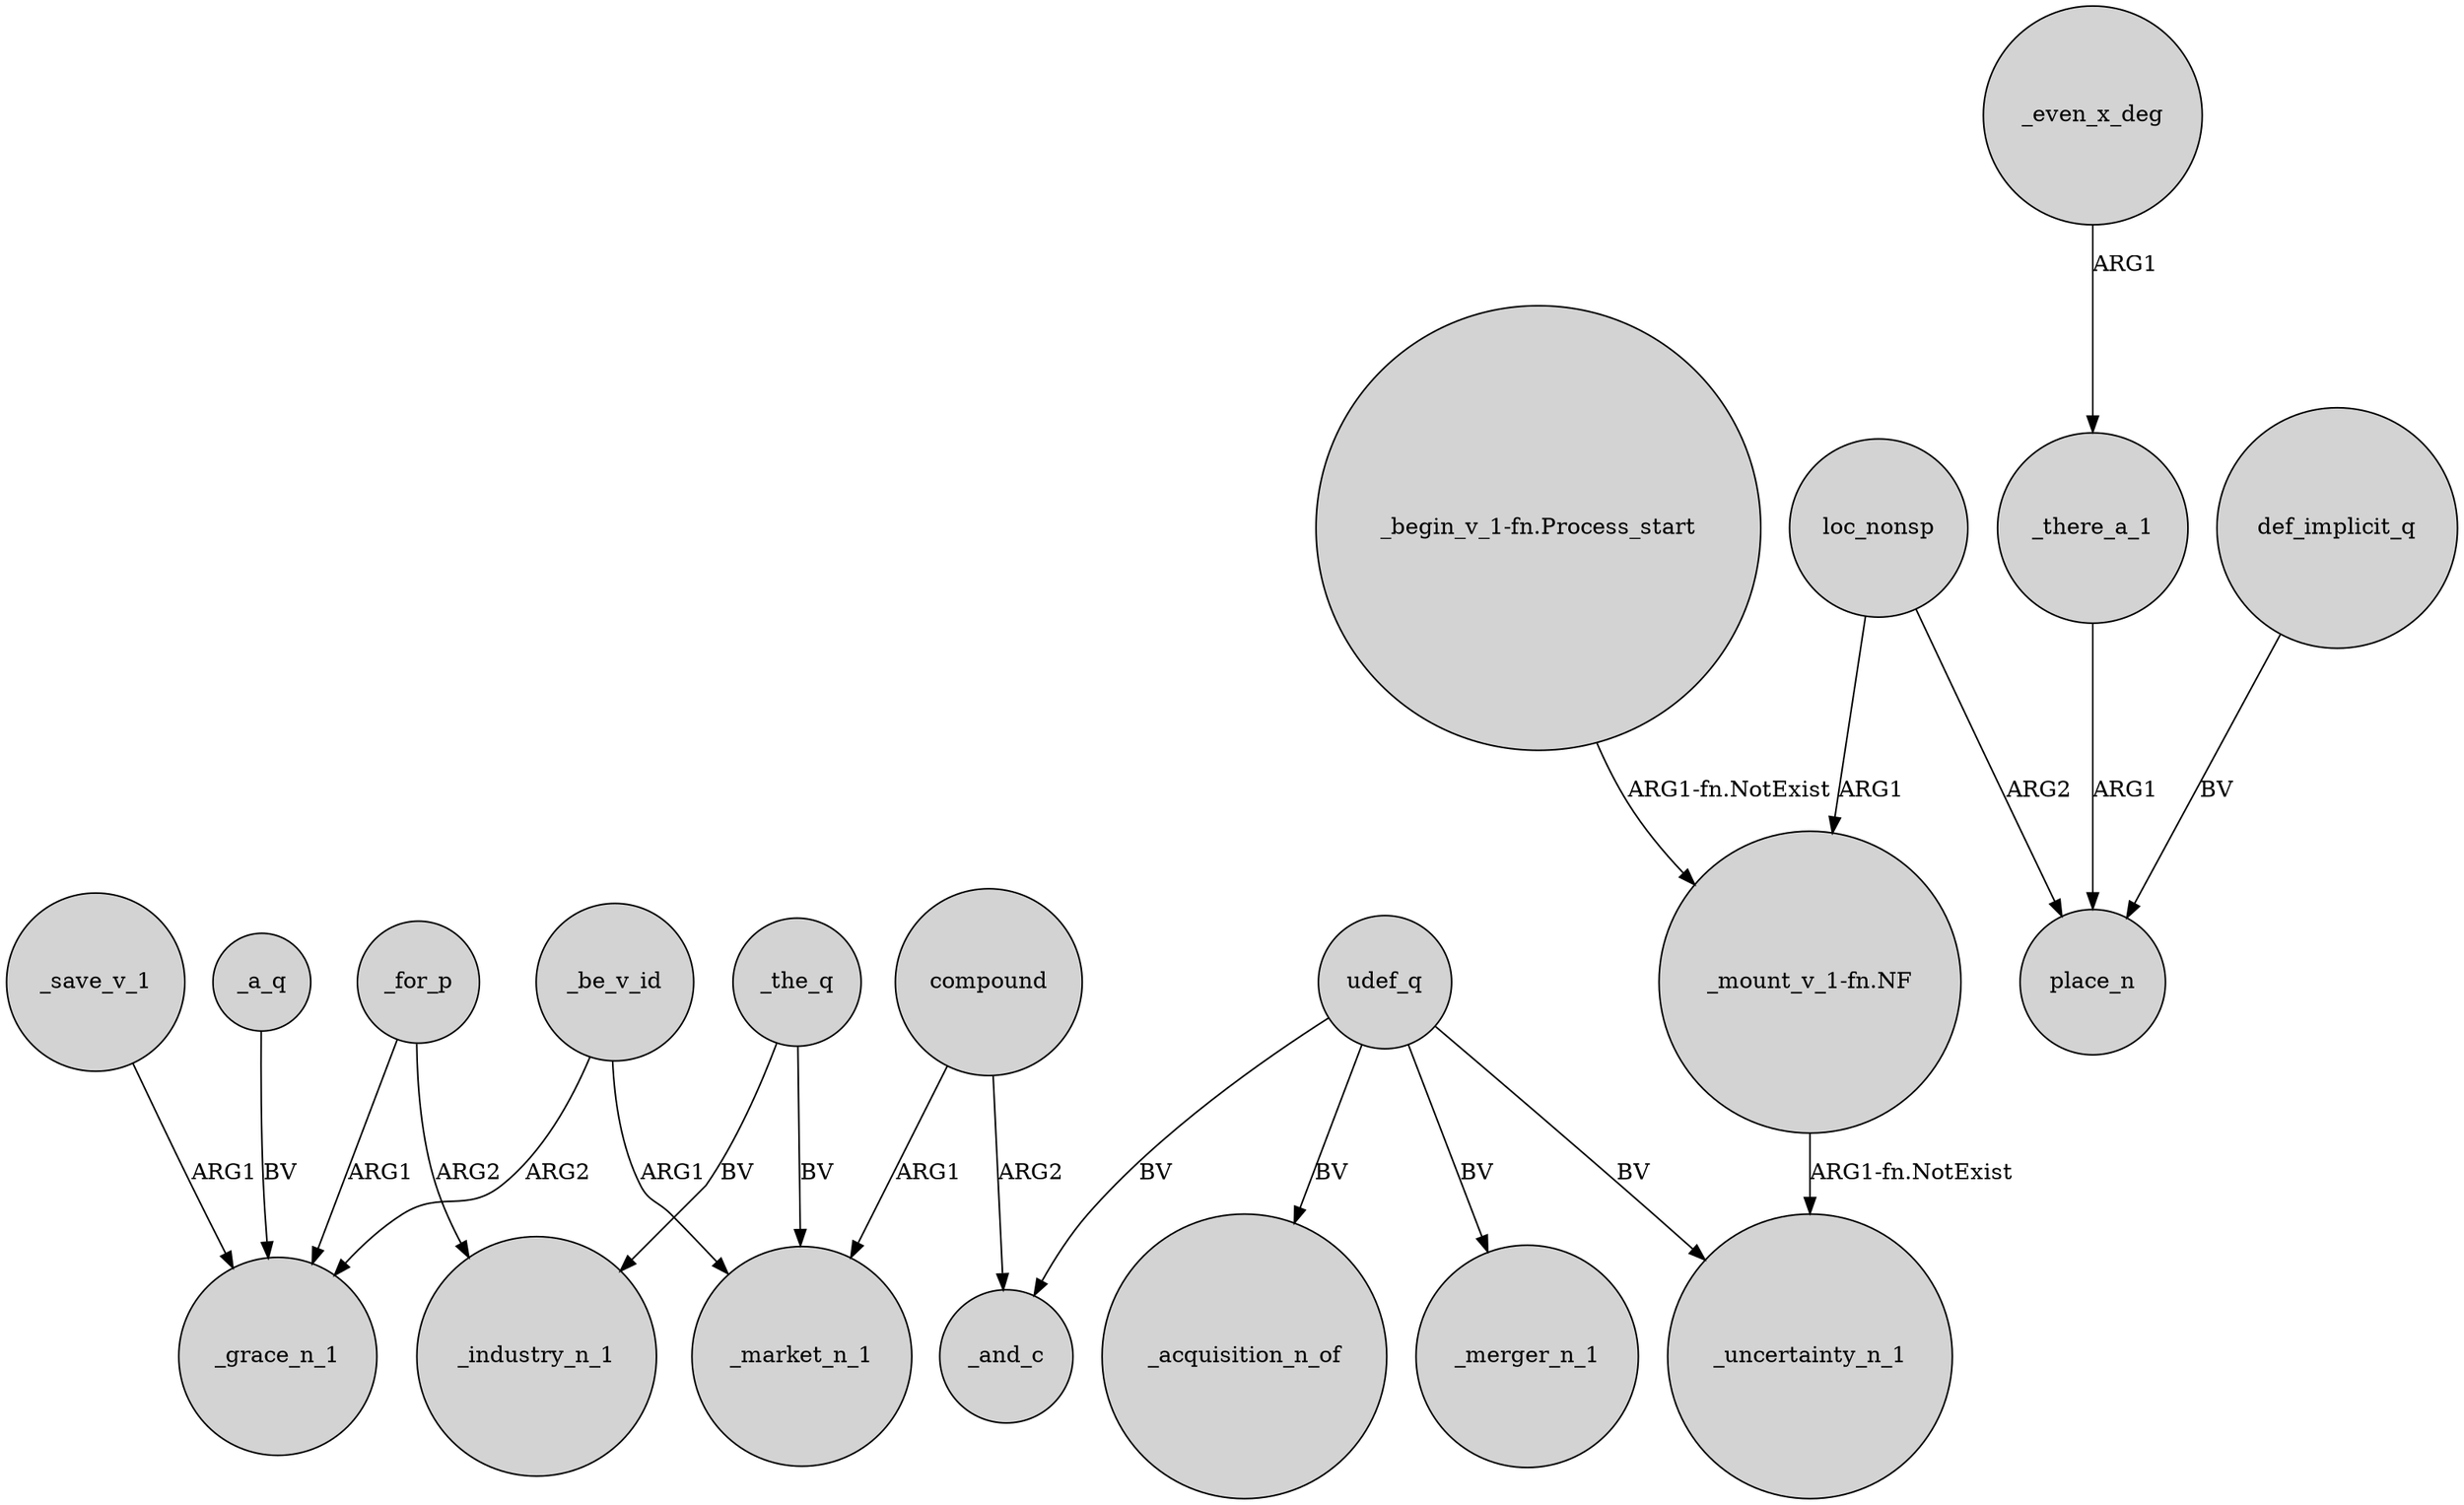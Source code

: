 digraph {
	node [shape=circle style=filled]
	_for_p -> _grace_n_1 [label=ARG1]
	def_implicit_q -> place_n [label=BV]
	"_begin_v_1-fn.Process_start" -> "_mount_v_1-fn.NF" [label="ARG1-fn.NotExist"]
	udef_q -> _uncertainty_n_1 [label=BV]
	_the_q -> _industry_n_1 [label=BV]
	loc_nonsp -> "_mount_v_1-fn.NF" [label=ARG1]
	_a_q -> _grace_n_1 [label=BV]
	_save_v_1 -> _grace_n_1 [label=ARG1]
	_be_v_id -> _grace_n_1 [label=ARG2]
	compound -> _and_c [label=ARG2]
	udef_q -> _acquisition_n_of [label=BV]
	_even_x_deg -> _there_a_1 [label=ARG1]
	"_mount_v_1-fn.NF" -> _uncertainty_n_1 [label="ARG1-fn.NotExist"]
	loc_nonsp -> place_n [label=ARG2]
	compound -> _market_n_1 [label=ARG1]
	_be_v_id -> _market_n_1 [label=ARG1]
	_the_q -> _market_n_1 [label=BV]
	udef_q -> _and_c [label=BV]
	udef_q -> _merger_n_1 [label=BV]
	_there_a_1 -> place_n [label=ARG1]
	_for_p -> _industry_n_1 [label=ARG2]
}
